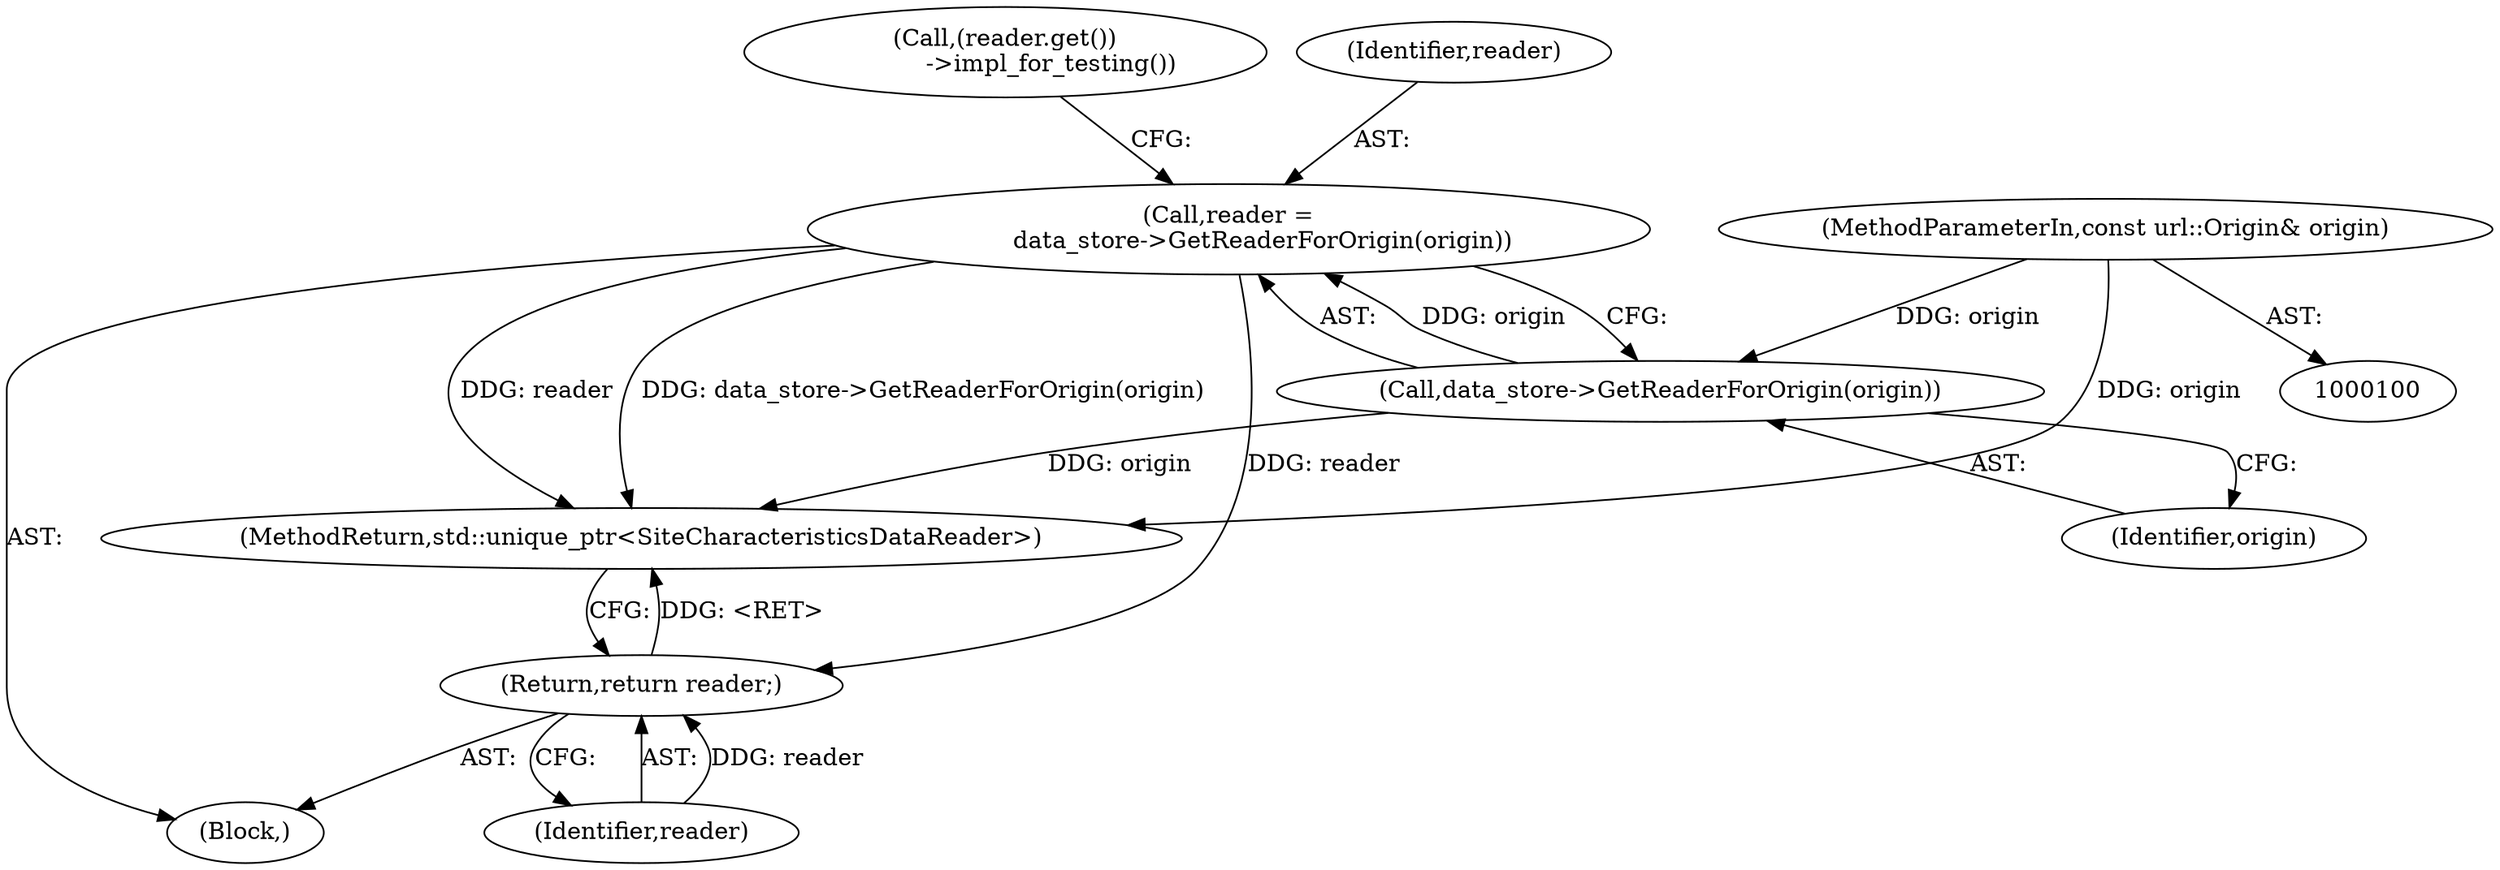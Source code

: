digraph "0_Chrome_7394cf6f43d7a86630d3eb1c728fd63c621b5530@API" {
"1000112" [label="(Call,reader =\n         data_store->GetReaderForOrigin(origin))"];
"1000114" [label="(Call,data_store->GetReaderForOrigin(origin))"];
"1000102" [label="(MethodParameterIn,const url::Origin& origin)"];
"1000121" [label="(Return,return reader;)"];
"1000116" [label="(Call,(reader.get())\n            ->impl_for_testing())"];
"1000115" [label="(Identifier,origin)"];
"1000112" [label="(Call,reader =\n         data_store->GetReaderForOrigin(origin))"];
"1000121" [label="(Return,return reader;)"];
"1000122" [label="(Identifier,reader)"];
"1000103" [label="(Block,)"];
"1000102" [label="(MethodParameterIn,const url::Origin& origin)"];
"1000113" [label="(Identifier,reader)"];
"1000123" [label="(MethodReturn,std::unique_ptr<SiteCharacteristicsDataReader>)"];
"1000114" [label="(Call,data_store->GetReaderForOrigin(origin))"];
"1000112" -> "1000103"  [label="AST: "];
"1000112" -> "1000114"  [label="CFG: "];
"1000113" -> "1000112"  [label="AST: "];
"1000114" -> "1000112"  [label="AST: "];
"1000116" -> "1000112"  [label="CFG: "];
"1000112" -> "1000123"  [label="DDG: data_store->GetReaderForOrigin(origin)"];
"1000112" -> "1000123"  [label="DDG: reader"];
"1000114" -> "1000112"  [label="DDG: origin"];
"1000112" -> "1000121"  [label="DDG: reader"];
"1000114" -> "1000115"  [label="CFG: "];
"1000115" -> "1000114"  [label="AST: "];
"1000114" -> "1000123"  [label="DDG: origin"];
"1000102" -> "1000114"  [label="DDG: origin"];
"1000102" -> "1000100"  [label="AST: "];
"1000102" -> "1000123"  [label="DDG: origin"];
"1000121" -> "1000103"  [label="AST: "];
"1000121" -> "1000122"  [label="CFG: "];
"1000122" -> "1000121"  [label="AST: "];
"1000123" -> "1000121"  [label="CFG: "];
"1000121" -> "1000123"  [label="DDG: <RET>"];
"1000122" -> "1000121"  [label="DDG: reader"];
}
